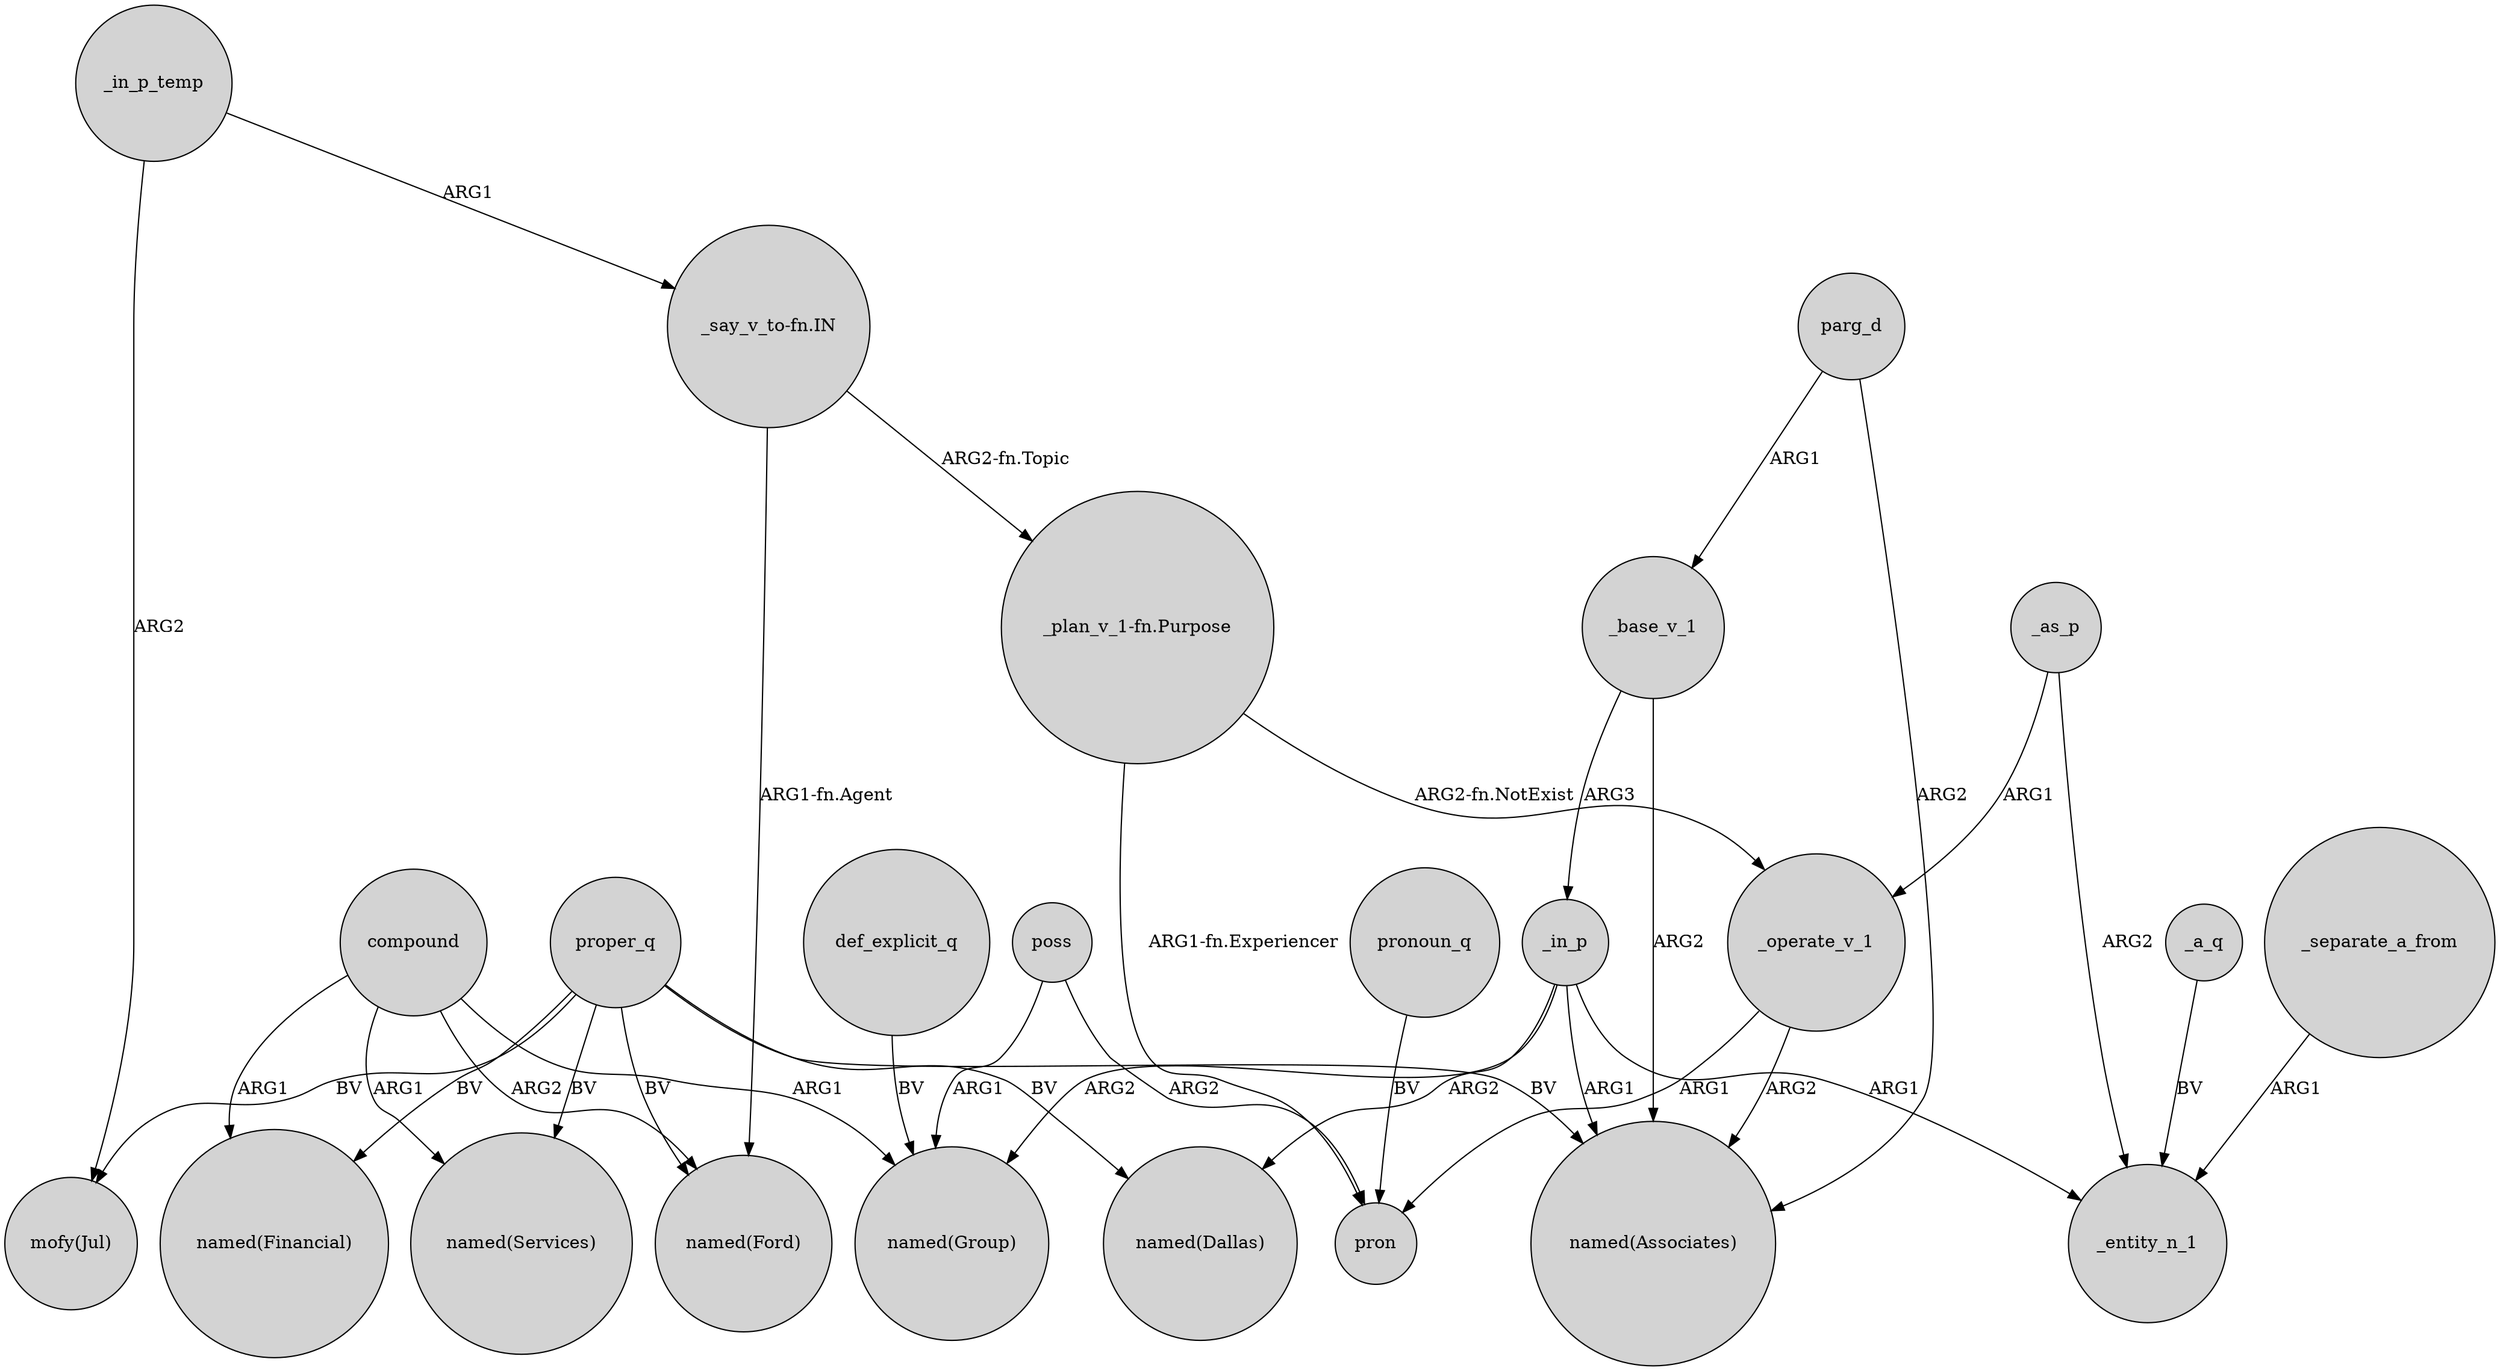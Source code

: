 digraph {
	node [shape=circle style=filled]
	"_say_v_to-fn.IN" -> "named(Ford)" [label="ARG1-fn.Agent"]
	proper_q -> "mofy(Jul)" [label=BV]
	poss -> pron [label=ARG2]
	compound -> "named(Services)" [label=ARG1]
	_in_p -> _entity_n_1 [label=ARG1]
	"_plan_v_1-fn.Purpose" -> pron [label="ARG1-fn.Experiencer"]
	_operate_v_1 -> pron [label=ARG1]
	proper_q -> "named(Services)" [label=BV]
	"_say_v_to-fn.IN" -> "_plan_v_1-fn.Purpose" [label="ARG2-fn.Topic"]
	compound -> "named(Group)" [label=ARG1]
	def_explicit_q -> "named(Group)" [label=BV]
	_operate_v_1 -> "named(Associates)" [label=ARG2]
	pronoun_q -> pron [label=BV]
	proper_q -> "named(Financial)" [label=BV]
	_in_p_temp -> "mofy(Jul)" [label=ARG2]
	parg_d -> "named(Associates)" [label=ARG2]
	_as_p -> _entity_n_1 [label=ARG2]
	_a_q -> _entity_n_1 [label=BV]
	poss -> "named(Group)" [label=ARG1]
	_base_v_1 -> _in_p [label=ARG3]
	proper_q -> "named(Ford)" [label=BV]
	compound -> "named(Ford)" [label=ARG2]
	_in_p_temp -> "_say_v_to-fn.IN" [label=ARG1]
	_base_v_1 -> "named(Associates)" [label=ARG2]
	_separate_a_from -> _entity_n_1 [label=ARG1]
	parg_d -> _base_v_1 [label=ARG1]
	proper_q -> "named(Dallas)" [label=BV]
	"_plan_v_1-fn.Purpose" -> _operate_v_1 [label="ARG2-fn.NotExist"]
	proper_q -> "named(Associates)" [label=BV]
	_in_p -> "named(Dallas)" [label=ARG2]
	_as_p -> _operate_v_1 [label=ARG1]
	_in_p -> "named(Associates)" [label=ARG1]
	_in_p -> "named(Group)" [label=ARG2]
	compound -> "named(Financial)" [label=ARG1]
}
